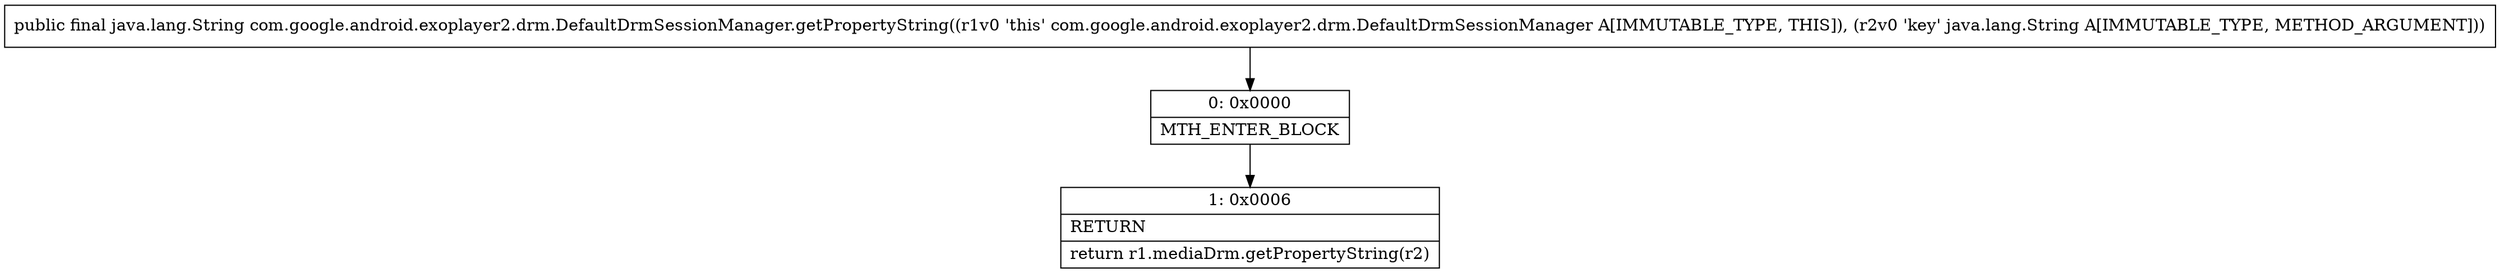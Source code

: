 digraph "CFG forcom.google.android.exoplayer2.drm.DefaultDrmSessionManager.getPropertyString(Ljava\/lang\/String;)Ljava\/lang\/String;" {
Node_0 [shape=record,label="{0\:\ 0x0000|MTH_ENTER_BLOCK\l}"];
Node_1 [shape=record,label="{1\:\ 0x0006|RETURN\l|return r1.mediaDrm.getPropertyString(r2)\l}"];
MethodNode[shape=record,label="{public final java.lang.String com.google.android.exoplayer2.drm.DefaultDrmSessionManager.getPropertyString((r1v0 'this' com.google.android.exoplayer2.drm.DefaultDrmSessionManager A[IMMUTABLE_TYPE, THIS]), (r2v0 'key' java.lang.String A[IMMUTABLE_TYPE, METHOD_ARGUMENT])) }"];
MethodNode -> Node_0;
Node_0 -> Node_1;
}

